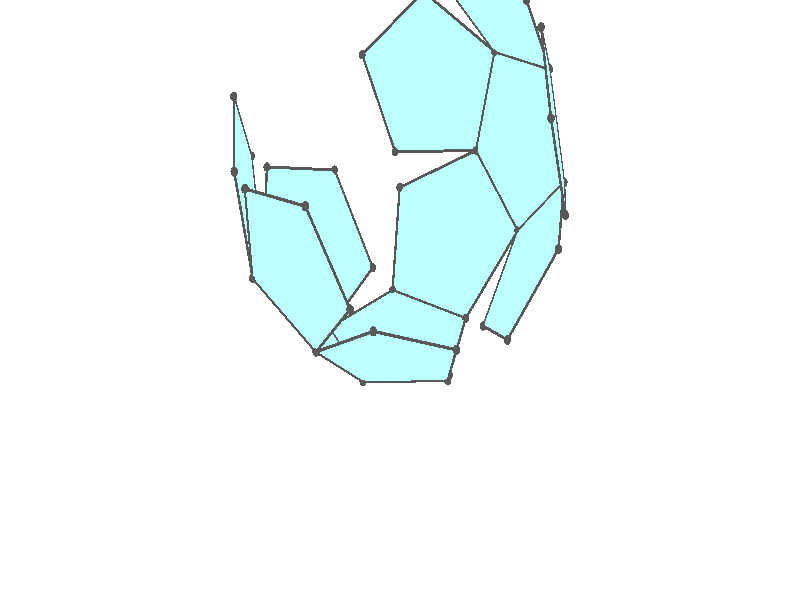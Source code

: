 #version 3.7;
global_settings{assumed_gamma 1.0}
camera{perspective location <18.750000000000000000000000, 10.825317547305481014063844, 12.499999999999996447286321> right <0.133333333333333331482962, -0.230940107675850353485814, -0.000000000000000000000000> up <-0.064951905283832905846353, -0.037499999999999998612221, 0.129903810567665811692706> direction <0.750000000000000111022302, 0.433012701892219298294151, 0.499999999999999944488849> sky <-0.433012701892219298294151, -0.249999999999999944488849, 0.866025403784438707610605> look_at <18.000000000000000000000000, 10.392304845413262270881205, 11.999999999999996447286321>}
light_source{<18.750000000000000000000000, 10.825317547305481014063844, 12.499999999999996447286321> rgb<1.0,1.0,1.0>}
background{rgb<1,1,1>}
union{union{object{union{sphere{<0.187592474085079868872938, 0.577350269189625620036566, -0.277292343331512092241553>,0.029999999999999998889777}sphere{<-0.491123473188422809965203, 0.356822089773089878850243, -0.277292343331512092241553>,0.029999999999999998889777}sphere{<-0.491123473188422865476355, -0.356822089773089767827940, -0.277292343331512092241553>,0.029999999999999998889777}sphere{<0.187592474085079730095060, -0.577350269189625620036566, -0.277292343331512092241553>,0.029999999999999998889777}sphere{<0.607061998206686048717984, -0.000000000000000148687307, -0.277292343331512092241553>,0.029999999999999998889777}} pigment{rgb<0.1,0.1,0.1>}}object{union{cylinder{<0.187592474085079868872938, 0.577350269189625620036566, -0.277292343331512092241553>,<-0.491123473188422809965203, 0.356822089773089878850243, -0.277292343331512092241553>,0.010000000000000000208167}cylinder{<-0.491123473188422809965203, 0.356822089773089878850243, -0.277292343331512092241553>,<-0.491123473188422865476355, -0.356822089773089767827940, -0.277292343331512092241553>,0.010000000000000000208167}cylinder{<-0.491123473188422865476355, -0.356822089773089767827940, -0.277292343331512092241553>,<0.187592474085079730095060, -0.577350269189625620036566, -0.277292343331512092241553>,0.010000000000000000208167}cylinder{<0.187592474085079730095060, -0.577350269189625620036566, -0.277292343331512092241553>,<0.607061998206686048717984, -0.000000000000000148687307, -0.277292343331512092241553>,0.010000000000000000208167}cylinder{<0.607061998206686048717984, -0.000000000000000148687307, -0.277292343331512092241553>,<0.187592474085079868872938, 0.577350269189625620036566, -0.277292343331512092241553>,0.010000000000000000208167}} pigment{rgb<0.1,0.1,0.1>}}object{polygon{5.000000000000000000000000,<0.187592474085079868872938, 0.577350269189625620036566, -0.277292343331512092241553>,<-0.491123473188422809965203, 0.356822089773089878850243, -0.277292343331512092241553>,<-0.491123473188422865476355, -0.356822089773089767827940, -0.277292343331512092241553>,<0.187592474085079730095060, -0.577350269189625620036566, -0.277292343331512092241553>,<0.607061998206686048717984, -0.000000000000000148687307, -0.277292343331512092241553>} pigment{rgbft<0.5,1.0,1.0,0.1,0.1>}}}union{object{union{sphere{<1.144330870954997081412330, -0.117760864312041024781763, 0.177419161045032497403540>,0.029999999999999998889777}sphere{<1.056911771289188894940025, -0.767891350191071908604101, 0.458446325825333400594275>,0.029999999999999998889777}sphere{<0.465614923681494152774007, -1.051933223274755579979001, 0.177419161045032275358935>,0.029999999999999998889777}sphere{<0.187592474085079841117363, -0.577350269189625509014263, -0.277292343331512147752704>,0.029999999999999998889777}sphere{<0.607061998206686159740286, -0.000000000000000333066907, -0.277292343331512036730402>,0.029999999999999998889777}} pigment{rgb<0.1,0.1,0.1>}}object{union{cylinder{<1.144330870954997081412330, -0.117760864312041024781763, 0.177419161045032497403540>,<1.056911771289188894940025, -0.767891350191071908604101, 0.458446325825333400594275>,0.010000000000000000208167}cylinder{<1.056911771289188894940025, -0.767891350191071908604101, 0.458446325825333400594275>,<0.465614923681494152774007, -1.051933223274755579979001, 0.177419161045032275358935>,0.010000000000000000208167}cylinder{<0.465614923681494152774007, -1.051933223274755579979001, 0.177419161045032275358935>,<0.187592474085079841117363, -0.577350269189625509014263, -0.277292343331512147752704>,0.010000000000000000208167}cylinder{<0.187592474085079841117363, -0.577350269189625509014263, -0.277292343331512147752704>,<0.607061998206686159740286, -0.000000000000000333066907, -0.277292343331512036730402>,0.010000000000000000208167}cylinder{<0.607061998206686159740286, -0.000000000000000333066907, -0.277292343331512036730402>,<1.144330870954997081412330, -0.117760864312041024781763, 0.177419161045032497403540>,0.010000000000000000208167}} pigment{rgb<0.1,0.1,0.1>}}object{polygon{5.000000000000000000000000,<1.144330870954997081412330, -0.117760864312041024781763, 0.177419161045032497403540>,<1.056911771289188894940025, -0.767891350191071908604101, 0.458446325825333400594275>,<0.465614923681494152774007, -1.051933223274755579979001, 0.177419161045032275358935>,<0.187592474085079841117363, -0.577350269189625509014263, -0.277292343331512147752704>,<0.607061998206686159740286, -0.000000000000000333066907, -0.277292343331512036730402>} pigment{rgbft<0.5,1.0,1.0,0.1,0.1>}}}union{object{union{sphere{<1.144330870954997081412330, -0.117760864312041135804066, 0.177419161045032414136813>,0.029999999999999998889777}sphere{<1.056911771289188894940025, -0.767891350191071797581799, 0.458446325825333289571972>,0.029999999999999998889777}sphere{<1.202363391480436360936324, -0.728007704648485409748560, 1.155971333263857925288676>,0.029999999999999998889777}sphere{<1.379676536143175979987063, -0.053227770228883086733873, 1.306038331083588799330641>,0.029999999999999998889777}sphere{<1.343810466005628700969510, 0.323925518626269948185836, 0.701259828887313974021822>,0.029999999999999998889777}} pigment{rgb<0.1,0.1,0.1>}}object{union{cylinder{<1.144330870954997081412330, -0.117760864312041135804066, 0.177419161045032414136813>,<1.056911771289188894940025, -0.767891350191071797581799, 0.458446325825333289571972>,0.010000000000000000208167}cylinder{<1.056911771289188894940025, -0.767891350191071797581799, 0.458446325825333289571972>,<1.202363391480436360936324, -0.728007704648485409748560, 1.155971333263857925288676>,0.010000000000000000208167}cylinder{<1.202363391480436360936324, -0.728007704648485409748560, 1.155971333263857925288676>,<1.379676536143175979987063, -0.053227770228883086733873, 1.306038331083588799330641>,0.010000000000000000208167}cylinder{<1.379676536143175979987063, -0.053227770228883086733873, 1.306038331083588799330641>,<1.343810466005628700969510, 0.323925518626269948185836, 0.701259828887313974021822>,0.010000000000000000208167}cylinder{<1.343810466005628700969510, 0.323925518626269948185836, 0.701259828887313974021822>,<1.144330870954997081412330, -0.117760864312041135804066, 0.177419161045032414136813>,0.010000000000000000208167}} pigment{rgb<0.1,0.1,0.1>}}object{polygon{5.000000000000000000000000,<1.144330870954997081412330, -0.117760864312041135804066, 0.177419161045032414136813>,<1.056911771289188894940025, -0.767891350191071797581799, 0.458446325825333289571972>,<1.202363391480436360936324, -0.728007704648485409748560, 1.155971333263857925288676>,<1.379676536143175979987063, -0.053227770228883086733873, 1.306038331083588799330641>,<1.343810466005628700969510, 0.323925518626269948185836, 0.701259828887313974021822>} pigment{rgbft<0.5,1.0,1.0,0.1,0.1>}}}union{object{union{sphere{<1.063927192800770971103930, -0.918548785649931365249188, 1.155971333263858147333281>,0.029999999999999998889777}sphere{<1.056911771289188672895420, -0.767891350191071908604101, 0.458446325825333511616577>,0.029999999999999998889777}sphere{<0.465614923681494152774007, -1.051933223274755579979001, 0.177419161045032636181418>,0.029999999999999998889777}sphere{<0.107188795930853730808963, -1.378138190527515627437083, 0.701259828887313307888007>,0.029999999999999998889777}sphere{<0.476966114132641005873836, -1.295702074505084011590839, 1.306038331083588355241432>,0.029999999999999998889777}} pigment{rgb<0.1,0.1,0.1>}}object{union{cylinder{<1.063927192800770971103930, -0.918548785649931365249188, 1.155971333263858147333281>,<1.056911771289188672895420, -0.767891350191071908604101, 0.458446325825333511616577>,0.010000000000000000208167}cylinder{<1.056911771289188672895420, -0.767891350191071908604101, 0.458446325825333511616577>,<0.465614923681494152774007, -1.051933223274755579979001, 0.177419161045032636181418>,0.010000000000000000208167}cylinder{<0.465614923681494152774007, -1.051933223274755579979001, 0.177419161045032636181418>,<0.107188795930853730808963, -1.378138190527515627437083, 0.701259828887313307888007>,0.010000000000000000208167}cylinder{<0.107188795930853730808963, -1.378138190527515627437083, 0.701259828887313307888007>,<0.476966114132641005873836, -1.295702074505084011590839, 1.306038331083588355241432>,0.010000000000000000208167}cylinder{<0.476966114132641005873836, -1.295702074505084011590839, 1.306038331083588355241432>,<1.063927192800770971103930, -0.918548785649931365249188, 1.155971333263858147333281>,0.010000000000000000208167}} pigment{rgb<0.1,0.1,0.1>}}object{polygon{5.000000000000000000000000,<1.063927192800770971103930, -0.918548785649931365249188, 1.155971333263858147333281>,<1.056911771289188672895420, -0.767891350191071908604101, 0.458446325825333511616577>,<0.465614923681494152774007, -1.051933223274755579979001, 0.177419161045032636181418>,<0.107188795930853730808963, -1.378138190527515627437083, 0.701259828887313307888007>,<0.476966114132641005873836, -1.295702074505084011590839, 1.306038331083588355241432>} pigment{rgbft<0.5,1.0,1.0,0.1,0.1>}}}union{object{union{sphere{<-0.679251877787905855576867, -1.042277323941729338940831, 0.327486158864762788578417>,0.029999999999999998889777}sphere{<-0.070124348731884250662816, -1.339273945400939025418552, 0.551192831067583099979856>,0.029999999999999998889777}sphere{<0.465614923681494152774007, -1.051933223274755579979001, 0.177419161045032247603359>,0.029999999999999998889777}sphere{<0.187592474085079896628514, -0.577350269189625509014263, -0.277292343331512092241553>,0.029999999999999998889777}sphere{<-0.519974121814387402196189, -0.571382595209867782948265, -0.184545838089262309589245>,0.029999999999999998889777}} pigment{rgb<0.1,0.1,0.1>}}object{union{cylinder{<-0.679251877787905855576867, -1.042277323941729338940831, 0.327486158864762788578417>,<-0.070124348731884250662816, -1.339273945400939025418552, 0.551192831067583099979856>,0.010000000000000000208167}cylinder{<-0.070124348731884250662816, -1.339273945400939025418552, 0.551192831067583099979856>,<0.465614923681494152774007, -1.051933223274755579979001, 0.177419161045032247603359>,0.010000000000000000208167}cylinder{<0.465614923681494152774007, -1.051933223274755579979001, 0.177419161045032247603359>,<0.187592474085079896628514, -0.577350269189625509014263, -0.277292343331512092241553>,0.010000000000000000208167}cylinder{<0.187592474085079896628514, -0.577350269189625509014263, -0.277292343331512092241553>,<-0.519974121814387402196189, -0.571382595209867782948265, -0.184545838089262309589245>,0.010000000000000000208167}cylinder{<-0.519974121814387402196189, -0.571382595209867782948265, -0.184545838089262309589245>,<-0.679251877787905855576867, -1.042277323941729338940831, 0.327486158864762788578417>,0.010000000000000000208167}} pigment{rgb<0.1,0.1,0.1>}}object{polygon{5.000000000000000000000000,<-0.679251877787905855576867, -1.042277323941729338940831, 0.327486158864762788578417>,<-0.070124348731884250662816, -1.339273945400939025418552, 0.551192831067583099979856>,<0.465614923681494152774007, -1.051933223274755579979001, 0.177419161045032247603359>,<0.187592474085079896628514, -0.577350269189625509014263, -0.277292343331512092241553>,<-0.519974121814387402196189, -0.571382595209867782948265, -0.184545838089262309589245>} pigment{rgbft<0.5,1.0,1.0,0.1,0.1>}}}union{object{union{sphere{<1.144330870954997081412330, -0.117760864312041080292914, 0.177419161045032497403540>,0.029999999999999998889777}sphere{<1.252055597400255404494374, 0.480550628064887463963828, 0.551192831067583322024461>,0.029999999999999998889777}sphere{<0.781364267023898828590234, 0.968088330525543327986782, 0.327486158864762955111871>,0.029999999999999998889777}sphere{<0.382736300196146350671711, 0.671091709066333752531364, -0.184545838089262170811367>,0.029999999999999998889777}sphere{<0.607061998206686048717984, -0.000000000000000333066907, -0.277292343331511981219251>,0.029999999999999998889777}} pigment{rgb<0.1,0.1,0.1>}}object{union{cylinder{<1.144330870954997081412330, -0.117760864312041080292914, 0.177419161045032497403540>,<1.252055597400255404494374, 0.480550628064887463963828, 0.551192831067583322024461>,0.010000000000000000208167}cylinder{<1.252055597400255404494374, 0.480550628064887463963828, 0.551192831067583322024461>,<0.781364267023898828590234, 0.968088330525543327986782, 0.327486158864762955111871>,0.010000000000000000208167}cylinder{<0.781364267023898828590234, 0.968088330525543327986782, 0.327486158864762955111871>,<0.382736300196146350671711, 0.671091709066333752531364, -0.184545838089262170811367>,0.010000000000000000208167}cylinder{<0.382736300196146350671711, 0.671091709066333752531364, -0.184545838089262170811367>,<0.607061998206686048717984, -0.000000000000000333066907, -0.277292343331511981219251>,0.010000000000000000208167}cylinder{<0.607061998206686048717984, -0.000000000000000333066907, -0.277292343331511981219251>,<1.144330870954997081412330, -0.117760864312041080292914, 0.177419161045032497403540>,0.010000000000000000208167}} pigment{rgb<0.1,0.1,0.1>}}object{polygon{5.000000000000000000000000,<1.144330870954997081412330, -0.117760864312041080292914, 0.177419161045032497403540>,<1.252055597400255404494374, 0.480550628064887463963828, 0.551192831067583322024461>,<0.781364267023898828590234, 0.968088330525543327986782, 0.327486158864762955111871>,<0.382736300196146350671711, 0.671091709066333752531364, -0.184545838089262170811367>,<0.607061998206686048717984, -0.000000000000000333066907, -0.277292343331511981219251>} pigment{rgbft<0.5,1.0,1.0,0.1,0.1>}}}union{object{union{sphere{<-0.995001221130309865259278, 0.577350269189625620036566, 0.177419161045032247603359>,0.029999999999999998889777}sphere{<-0.491123473188422754454052, 0.356822089773089878850243, -0.277292343331511981219251>,0.029999999999999998889777}sphere{<-0.491123473188422809965203, -0.356822089773089767827940, -0.277292343331511981219251>,0.029999999999999998889777}sphere{<-0.995001221130309865259278, -0.577350269189625620036566, 0.177419161045032219847783>,0.029999999999999998889777}sphere{<-1.306414795533148431871950, -0.000000000000000032159010, 0.458446325825333178549670>,0.029999999999999998889777}} pigment{rgb<0.1,0.1,0.1>}}object{union{cylinder{<-0.995001221130309865259278, 0.577350269189625620036566, 0.177419161045032247603359>,<-0.491123473188422754454052, 0.356822089773089878850243, -0.277292343331511981219251>,0.010000000000000000208167}cylinder{<-0.491123473188422754454052, 0.356822089773089878850243, -0.277292343331511981219251>,<-0.491123473188422809965203, -0.356822089773089767827940, -0.277292343331511981219251>,0.010000000000000000208167}cylinder{<-0.491123473188422809965203, -0.356822089773089767827940, -0.277292343331511981219251>,<-0.995001221130309865259278, -0.577350269189625620036566, 0.177419161045032219847783>,0.010000000000000000208167}cylinder{<-0.995001221130309865259278, -0.577350269189625620036566, 0.177419161045032219847783>,<-1.306414795533148431871950, -0.000000000000000032159010, 0.458446325825333178549670>,0.010000000000000000208167}cylinder{<-1.306414795533148431871950, -0.000000000000000032159010, 0.458446325825333178549670>,<-0.995001221130309865259278, 0.577350269189625620036566, 0.177419161045032247603359>,0.010000000000000000208167}} pigment{rgb<0.1,0.1,0.1>}}object{polygon{5.000000000000000000000000,<-0.995001221130309865259278, 0.577350269189625620036566, 0.177419161045032247603359>,<-0.491123473188422754454052, 0.356822089773089878850243, -0.277292343331511981219251>,<-0.491123473188422809965203, -0.356822089773089767827940, -0.277292343331511981219251>,<-0.995001221130309865259278, -0.577350269189625620036566, 0.177419161045032219847783>,<-1.306414795533148431871950, -0.000000000000000032159010, 0.458446325825333178549670>} pigment{rgbft<0.5,1.0,1.0,0.1,0.1>}}}union{object{union{sphere{<-0.995001221130309865259278, 0.577350269189625620036566, 0.177419161045032192092208>,0.029999999999999998889777}sphere{<-0.896766861527758196714899, 1.051933223274755802023606, 0.701259828887313862999520>,0.029999999999999998889777}sphere{<-1.147468262833140295597900, 0.767891350191071242470287, 1.306038331083589021375246>,0.029999999999999998889777}sphere{<-1.400644609469645418542427, 0.117760864312040247625646, 1.155971333263858147333281>,0.029999999999999998889777}sphere{<-1.306414795533148431871950, -0.000000000000000111022302, 0.458446325825333289571972>,0.029999999999999998889777}} pigment{rgb<0.1,0.1,0.1>}}object{union{cylinder{<-0.995001221130309865259278, 0.577350269189625620036566, 0.177419161045032192092208>,<-0.896766861527758196714899, 1.051933223274755802023606, 0.701259828887313862999520>,0.010000000000000000208167}cylinder{<-0.896766861527758196714899, 1.051933223274755802023606, 0.701259828887313862999520>,<-1.147468262833140295597900, 0.767891350191071242470287, 1.306038331083589021375246>,0.010000000000000000208167}cylinder{<-1.147468262833140295597900, 0.767891350191071242470287, 1.306038331083589021375246>,<-1.400644609469645418542427, 0.117760864312040247625646, 1.155971333263858147333281>,0.010000000000000000208167}cylinder{<-1.400644609469645418542427, 0.117760864312040247625646, 1.155971333263858147333281>,<-1.306414795533148431871950, -0.000000000000000111022302, 0.458446325825333289571972>,0.010000000000000000208167}cylinder{<-1.306414795533148431871950, -0.000000000000000111022302, 0.458446325825333289571972>,<-0.995001221130309865259278, 0.577350269189625620036566, 0.177419161045032192092208>,0.010000000000000000208167}} pigment{rgb<0.1,0.1,0.1>}}object{polygon{5.000000000000000000000000,<-0.995001221130309865259278, 0.577350269189625620036566, 0.177419161045032192092208>,<-0.896766861527758196714899, 1.051933223274755802023606, 0.701259828887313862999520>,<-1.147468262833140295597900, 0.767891350191071242470287, 1.306038331083589021375246>,<-1.400644609469645418542427, 0.117760864312040247625646, 1.155971333263858147333281>,<-1.306414795533148431871950, -0.000000000000000111022302, 0.458446325825333289571972>} pigment{rgbft<0.5,1.0,1.0,0.1,0.1>}}}union{object{union{sphere{<-0.995001221130309865259278, 0.577350269189625509014263, 0.177419161045032081069905>,0.029999999999999998889777}sphere{<-0.896766861527758196714899, 1.051933223274755802023606, 0.701259828887313974021822>,0.029999999999999998889777}sphere{<-0.248621952560847625512963, 1.339273945400939247463157, 0.619825797988562632312437>,0.029999999999999998889777}sphere{<0.053719271213357622229978, 1.042277323941729560985436, 0.045656131209943384696714>,0.029999999999999998889777}sphere{<-0.407568485260855706275862, 0.571382595209867893970568, -0.227766207269693099490837>,0.029999999999999998889777}} pigment{rgb<0.1,0.1,0.1>}}object{union{cylinder{<-0.995001221130309865259278, 0.577350269189625509014263, 0.177419161045032081069905>,<-0.896766861527758196714899, 1.051933223274755802023606, 0.701259828887313974021822>,0.010000000000000000208167}cylinder{<-0.896766861527758196714899, 1.051933223274755802023606, 0.701259828887313974021822>,<-0.248621952560847625512963, 1.339273945400939247463157, 0.619825797988562632312437>,0.010000000000000000208167}cylinder{<-0.248621952560847625512963, 1.339273945400939247463157, 0.619825797988562632312437>,<0.053719271213357622229978, 1.042277323941729560985436, 0.045656131209943384696714>,0.010000000000000000208167}cylinder{<0.053719271213357622229978, 1.042277323941729560985436, 0.045656131209943384696714>,<-0.407568485260855706275862, 0.571382595209867893970568, -0.227766207269693099490837>,0.010000000000000000208167}cylinder{<-0.407568485260855706275862, 0.571382595209867893970568, -0.227766207269693099490837>,<-0.995001221130309865259278, 0.577350269189625509014263, 0.177419161045032081069905>,0.010000000000000000208167}} pigment{rgb<0.1,0.1,0.1>}}object{polygon{5.000000000000000000000000,<-0.995001221130309865259278, 0.577350269189625509014263, 0.177419161045032081069905>,<-0.896766861527758196714899, 1.051933223274755802023606, 0.701259828887313974021822>,<-0.248621952560847625512963, 1.339273945400939247463157, 0.619825797988562632312437>,<0.053719271213357622229978, 1.042277323941729560985436, 0.045656131209943384696714>,<-0.407568485260855706275862, 0.571382595209867893970568, -0.227766207269693099490837>} pigment{rgbft<0.5,1.0,1.0,0.1,0.1>}}}union{object{union{sphere{<-0.279720319649558679664381, 1.378138190527515849481688, 0.850027767287767854753611>,0.029999999999999998889777}sphere{<-0.896766861527757974670294, 1.051933223274755802023606, 0.701259828887313974021822>,0.029999999999999998889777}sphere{<-1.147468262833140295597900, 0.767891350191071353492589, 1.306038331083589243419851>,0.029999999999999998889777}sphere{<-0.685363707988894343969832, 0.918548785649930810137676, 1.828579939506593809994683>,0.029999999999999998889777}sphere{<-0.149065985433628478418200, 1.295702074505083567501629, 1.546749911851774239579527>,0.029999999999999998889777}} pigment{rgb<0.1,0.1,0.1>}}object{union{cylinder{<-0.279720319649558679664381, 1.378138190527515849481688, 0.850027767287767854753611>,<-0.896766861527757974670294, 1.051933223274755802023606, 0.701259828887313974021822>,0.010000000000000000208167}cylinder{<-0.896766861527757974670294, 1.051933223274755802023606, 0.701259828887313974021822>,<-1.147468262833140295597900, 0.767891350191071353492589, 1.306038331083589243419851>,0.010000000000000000208167}cylinder{<-1.147468262833140295597900, 0.767891350191071353492589, 1.306038331083589243419851>,<-0.685363707988894343969832, 0.918548785649930810137676, 1.828579939506593809994683>,0.010000000000000000208167}cylinder{<-0.685363707988894343969832, 0.918548785649930810137676, 1.828579939506593809994683>,<-0.149065985433628478418200, 1.295702074505083567501629, 1.546749911851774239579527>,0.010000000000000000208167}cylinder{<-0.149065985433628478418200, 1.295702074505083567501629, 1.546749911851774239579527>,<-0.279720319649558679664381, 1.378138190527515849481688, 0.850027767287767854753611>,0.010000000000000000208167}} pigment{rgb<0.1,0.1,0.1>}}object{polygon{5.000000000000000000000000,<-0.279720319649558679664381, 1.378138190527515849481688, 0.850027767287767854753611>,<-0.896766861527757974670294, 1.051933223274755802023606, 0.701259828887313974021822>,<-1.147468262833140295597900, 0.767891350191071353492589, 1.306038331083589243419851>,<-0.685363707988894343969832, 0.918548785649930810137676, 1.828579939506593809994683>,<-0.149065985433628478418200, 1.295702074505083567501629, 1.546749911851774239579527>} pigment{rgbft<0.5,1.0,1.0,0.1,0.1>}}}union{object{union{sphere{<-0.819236910860616451834915, 0.053227770228882087533151, 2.151528414048049508977556>,0.029999999999999998889777}sphere{<-0.788138543771905508705800, 0.728007704648484743614745, 1.921326444748844064491777>,0.029999999999999998889777}sphere{<-1.147468262833140517642505, 0.767891350191071353492589, 1.306038331083589021375246>,0.029999999999999998889777}sphere{<-1.400644609469645196497822, 0.117760864312040192114495, 1.155971333263858369377886>,0.029999999999999998889777}sphere{<-1.197786477777295743862851, -0.323925518626271113920012, 1.678512941686863157997323>,0.029999999999999998889777}} pigment{rgb<0.1,0.1,0.1>}}object{union{cylinder{<-0.819236910860616451834915, 0.053227770228882087533151, 2.151528414048049508977556>,<-0.788138543771905508705800, 0.728007704648484743614745, 1.921326444748844064491777>,0.010000000000000000208167}cylinder{<-0.788138543771905508705800, 0.728007704648484743614745, 1.921326444748844064491777>,<-1.147468262833140517642505, 0.767891350191071353492589, 1.306038331083589021375246>,0.010000000000000000208167}cylinder{<-1.147468262833140517642505, 0.767891350191071353492589, 1.306038331083589021375246>,<-1.400644609469645196497822, 0.117760864312040192114495, 1.155971333263858369377886>,0.010000000000000000208167}cylinder{<-1.400644609469645196497822, 0.117760864312040192114495, 1.155971333263858369377886>,<-1.197786477777295743862851, -0.323925518626271113920012, 1.678512941686863157997323>,0.010000000000000000208167}cylinder{<-1.197786477777295743862851, -0.323925518626271113920012, 1.678512941686863157997323>,<-0.819236910860616451834915, 0.053227770228882087533151, 2.151528414048049508977556>,0.010000000000000000208167}} pigment{rgb<0.1,0.1,0.1>}}object{polygon{5.000000000000000000000000,<-0.819236910860616451834915, 0.053227770228882087533151, 2.151528414048049508977556>,<-0.788138543771905508705800, 0.728007704648484743614745, 1.921326444748844064491777>,<-1.147468262833140517642505, 0.767891350191071353492589, 1.306038331083589021375246>,<-1.400644609469645196497822, 0.117760864312040192114495, 1.155971333263858369377886>,<-1.197786477777295743862851, -0.323925518626271113920012, 1.678512941686863157997323>} pigment{rgbft<0.5,1.0,1.0,0.1,0.1>}}}union{object{union{sphere{<-1.077739410687843957248333, -0.671091709066334418665178, 0.377012294926581559284529>,0.029999999999999998889777}sphere{<-1.030640064399480415602284, -0.968088330525544327187504, 1.024208303428769228915485>,0.029999999999999998889777}sphere{<-1.230206452390674609631560, -0.480550628064888130097643, 1.505631464965138555101021>,0.029999999999999998889777}sphere{<-1.400644609469645640587032, 0.117760864312040247625646, 1.155971333263858147333281>,0.029999999999999998889777}sphere{<-1.306414795533148431871950, -0.000000000000000166533454, 0.458446325825333178549670>,0.029999999999999998889777}} pigment{rgb<0.1,0.1,0.1>}}object{union{cylinder{<-1.077739410687843957248333, -0.671091709066334418665178, 0.377012294926581559284529>,<-1.030640064399480415602284, -0.968088330525544327187504, 1.024208303428769228915485>,0.010000000000000000208167}cylinder{<-1.030640064399480415602284, -0.968088330525544327187504, 1.024208303428769228915485>,<-1.230206452390674609631560, -0.480550628064888130097643, 1.505631464965138555101021>,0.010000000000000000208167}cylinder{<-1.230206452390674609631560, -0.480550628064888130097643, 1.505631464965138555101021>,<-1.400644609469645640587032, 0.117760864312040247625646, 1.155971333263858147333281>,0.010000000000000000208167}cylinder{<-1.400644609469645640587032, 0.117760864312040247625646, 1.155971333263858147333281>,<-1.306414795533148431871950, -0.000000000000000166533454, 0.458446325825333178549670>,0.010000000000000000208167}cylinder{<-1.306414795533148431871950, -0.000000000000000166533454, 0.458446325825333178549670>,<-1.077739410687843957248333, -0.671091709066334418665178, 0.377012294926581559284529>,0.010000000000000000208167}} pigment{rgb<0.1,0.1,0.1>}}object{polygon{5.000000000000000000000000,<-1.077739410687843957248333, -0.671091709066334418665178, 0.377012294926581559284529>,<-1.030640064399480415602284, -0.968088330525544327187504, 1.024208303428769228915485>,<-1.230206452390674609631560, -0.480550628064888130097643, 1.505631464965138555101021>,<-1.400644609469645640587032, 0.117760864312040247625646, 1.155971333263858147333281>,<-1.306414795533148431871950, -0.000000000000000166533454, 0.458446325825333178549670>} pigment{rgbft<0.5,1.0,1.0,0.1,0.1>}}}}
